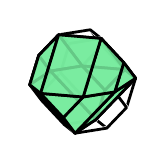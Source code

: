 % polymake for julian
% Thu Jul  5 23:35:48 2018
% unnamed

\begin{tikzpicture}[x  = {(0.9cm,-0.076cm)},
                    y  = {(-0.06cm,0.95cm)},
                    z  = {(-0.44cm,-0.29cm)},
                    scale = .3,
                    color = {lightgray}]


  % DEF POINTS
  \coordinate (v0_unnamed__1) at (2, 1, 0);
  \coordinate (v1_unnamed__1) at (1, 2, 0);
  \coordinate (v2_unnamed__1) at (2, 0, 1);
  \coordinate (v3_unnamed__1) at (1, 0, 2);
  \coordinate (v4_unnamed__1) at (0, 2, 1);
  \coordinate (v5_unnamed__1) at (2, 0, -1);
  \coordinate (v6_unnamed__1) at (0, 1, 2);
  \coordinate (v7_unnamed__1) at (1, 0, -2);
  \coordinate (v8_unnamed__1) at (0, 2, -1);
  \coordinate (v9_unnamed__1) at (2, -1, 0);
  \coordinate (v10_unnamed__1) at (0, 1, -2);
  \coordinate (v11_unnamed__1) at (1, -2, 0);
  \coordinate (v12_unnamed__1) at (0, -1, 2);
  \coordinate (v13_unnamed__1) at (-1, 2, 0);
  \coordinate (v14_unnamed__1) at (0, -2, 1);
  \coordinate (v15_unnamed__1) at (-2, 1, 0);
  \coordinate (v16_unnamed__1) at (-1, 0, 2);
  \coordinate (v17_unnamed__1) at (0, -1, -2);
  \coordinate (v18_unnamed__1) at (-2, 0, 1);
  \coordinate (v19_unnamed__1) at (0, -2, -1);
  \coordinate (v20_unnamed__1) at (-1, 0, -2);
  \coordinate (v21_unnamed__1) at (-2, 0, -1);
  \coordinate (v22_unnamed__1) at (-1, -2, 0);
  \coordinate (v23_unnamed__1) at (-2, -1, 0);


  % EDGES STYLE
  \definecolor{edgecolor_unnamed__1}{rgb}{ 0,0,0 }
  \tikzstyle{facestyle_unnamed__1} = [fill=none, fill opacity=0.85, preaction={draw=white, line cap=round, line width=1.5 pt}, draw=edgecolor_unnamed__1, line width=1 pt, line cap=round, line join=round]


  % FACES and EDGES and POINTS in the right order
  \draw[facestyle_unnamed__1] (v10_unnamed__1) -- (v8_unnamed__1) -- (v1_unnamed__1) -- (v0_unnamed__1) -- (v5_unnamed__1) -- (v7_unnamed__1) -- (v10_unnamed__1) -- cycle;
  \draw[facestyle_unnamed__1] (v22_unnamed__1) -- (v19_unnamed__1) -- (v11_unnamed__1) -- (v14_unnamed__1) -- (v22_unnamed__1) -- cycle;
  \draw[facestyle_unnamed__1] (v23_unnamed__1) -- (v18_unnamed__1) -- (v15_unnamed__1) -- (v21_unnamed__1) -- (v23_unnamed__1) -- cycle;
  \draw[facestyle_unnamed__1] (v19_unnamed__1) -- (v17_unnamed__1) -- (v7_unnamed__1) -- (v5_unnamed__1) -- (v9_unnamed__1) -- (v11_unnamed__1) -- (v19_unnamed__1) -- cycle;
  \draw[facestyle_unnamed__1] (v21_unnamed__1) -- (v15_unnamed__1) -- (v13_unnamed__1) -- (v8_unnamed__1) -- (v10_unnamed__1) -- (v20_unnamed__1) -- (v21_unnamed__1) -- cycle;
  \draw[facestyle_unnamed__1] (v20_unnamed__1) -- (v10_unnamed__1) -- (v7_unnamed__1) -- (v17_unnamed__1) -- (v20_unnamed__1) -- cycle;


  %POINTS


  %FACETS
  \draw[facestyle_unnamed__1] (v23_unnamed__1) -- (v21_unnamed__1) -- (v20_unnamed__1) -- (v17_unnamed__1) -- (v19_unnamed__1) -- (v22_unnamed__1) -- (v23_unnamed__1) -- cycle;


  %POINTS


  %FACETS
  \draw[facestyle_unnamed__1] (v16_unnamed__1) -- (v18_unnamed__1) -- (v23_unnamed__1) -- (v22_unnamed__1) -- (v14_unnamed__1) -- (v12_unnamed__1) -- (v16_unnamed__1) -- cycle;


  %POINTS


  %FACETS
  \draw[facestyle_unnamed__1] (v13_unnamed__1) -- (v4_unnamed__1) -- (v1_unnamed__1) -- (v8_unnamed__1) -- (v13_unnamed__1) -- cycle;


  %POINTS


  %FACETS
  \draw[facestyle_unnamed__1] (v0_unnamed__1) -- (v2_unnamed__1) -- (v9_unnamed__1) -- (v5_unnamed__1) -- (v0_unnamed__1) -- cycle;


  %POINTS


  %FACETS
  \draw[facestyle_unnamed__1] (v15_unnamed__1) -- (v18_unnamed__1) -- (v16_unnamed__1) -- (v6_unnamed__1) -- (v4_unnamed__1) -- (v13_unnamed__1) -- (v15_unnamed__1) -- cycle;


  %POINTS


  %FACETS
  \draw[facestyle_unnamed__1] (v12_unnamed__1) -- (v14_unnamed__1) -- (v11_unnamed__1) -- (v9_unnamed__1) -- (v2_unnamed__1) -- (v3_unnamed__1) -- (v12_unnamed__1) -- cycle;


  %POINTS


  %FACETS
  \draw[facestyle_unnamed__1] (v6_unnamed__1) -- (v16_unnamed__1) -- (v12_unnamed__1) -- (v3_unnamed__1) -- (v6_unnamed__1) -- cycle;


  %POINTS


  %FACETS
  \draw[facestyle_unnamed__1] (v4_unnamed__1) -- (v6_unnamed__1) -- (v3_unnamed__1) -- (v2_unnamed__1) -- (v0_unnamed__1) -- (v1_unnamed__1) -- (v4_unnamed__1) -- cycle;


  %POINTS


  %FACETS

  % DEF POINTS
  \coordinate (v0_unnamed__2) at (2, 1, 0);
  \coordinate (v1_unnamed__2) at (1, 2, 0);
  \coordinate (v2_unnamed__2) at (2, 0, 1);
  \coordinate (v3_unnamed__2) at (1, 0, 2);
  \coordinate (v4_unnamed__2) at (2, 0, -1);
  \coordinate (v5_unnamed__2) at (1, 0, -2);
  \coordinate (v6_unnamed__2) at (0, -1, 2);
  \coordinate (v7_unnamed__2) at (-1, 2, 0);
  \coordinate (v8_unnamed__2) at (0, -2, 1);
  \coordinate (v9_unnamed__2) at (-2, 1, 0);
  \coordinate (v10_unnamed__2) at (-1, 0, 2);
  \coordinate (v11_unnamed__2) at (0, -1, -2);
  \coordinate (v12_unnamed__2) at (-2, 0, 1);
  \coordinate (v13_unnamed__2) at (0, -2, -1);
  \coordinate (v14_unnamed__2) at (-1, 0, -2);
  \coordinate (v15_unnamed__2) at (-2, 0, -1);


  % EDGES STYLE
  \definecolor{edgecolor_unnamed__2}{rgb}{ 0,0,0 }

  % FACES STYLE
  \definecolor{facetcolor_unnamed__2}{rgb}{ 0.467,0.925,0.62 }

  \tikzstyle{facestyle_unnamed__2} = [fill=facetcolor_unnamed__2, fill opacity=0.85, draw=edgecolor_unnamed__2, line width=1 pt, line cap=round, line join=round]


  % FACES and EDGES and POINTS in the right order
  \draw[facestyle_unnamed__2] (v4_unnamed__2) -- (v5_unnamed__2) -- (v1_unnamed__2) -- (v0_unnamed__2) -- (v4_unnamed__2) -- cycle;
  \draw[facestyle_unnamed__2] (v15_unnamed__2) -- (v12_unnamed__2) -- (v9_unnamed__2) -- (v15_unnamed__2) -- cycle;
  \draw[facestyle_unnamed__2] (v4_unnamed__2) -- (v13_unnamed__2) -- (v11_unnamed__2) -- (v5_unnamed__2) -- (v4_unnamed__2) -- cycle;
  \draw[facestyle_unnamed__2] (v14_unnamed__2) -- (v7_unnamed__2) -- (v1_unnamed__2) -- (v5_unnamed__2) -- (v14_unnamed__2) -- cycle;
  \draw[facestyle_unnamed__2] (v15_unnamed__2) -- (v9_unnamed__2) -- (v7_unnamed__2) -- (v14_unnamed__2) -- (v15_unnamed__2) -- cycle;
  \draw[facestyle_unnamed__2] (v15_unnamed__2) -- (v13_unnamed__2) -- (v8_unnamed__2) -- (v12_unnamed__2) -- (v15_unnamed__2) -- cycle;
  \draw[facestyle_unnamed__2] (v5_unnamed__2) -- (v11_unnamed__2) -- (v14_unnamed__2) -- (v5_unnamed__2) -- cycle;


  %POINTS


  %FACETS
  \draw[facestyle_unnamed__2] (v11_unnamed__2) -- (v13_unnamed__2) -- (v15_unnamed__2) -- (v14_unnamed__2) -- (v11_unnamed__2) -- cycle;


  %POINTS


  %FACETS
  \draw[facestyle_unnamed__2] (v12_unnamed__2) -- (v8_unnamed__2) -- (v6_unnamed__2) -- (v10_unnamed__2) -- (v12_unnamed__2) -- cycle;
  \draw[facestyle_unnamed__2] (v8_unnamed__2) -- (v13_unnamed__2) -- (v4_unnamed__2) -- (v2_unnamed__2) -- (v8_unnamed__2) -- cycle;


  %POINTS


  %FACETS
  \draw[facestyle_unnamed__2] (v2_unnamed__2) -- (v4_unnamed__2) -- (v0_unnamed__2) -- (v2_unnamed__2) -- cycle;


  %POINTS


  %FACETS
  \draw[facestyle_unnamed__2] (v12_unnamed__2) -- (v10_unnamed__2) -- (v7_unnamed__2) -- (v9_unnamed__2) -- (v12_unnamed__2) -- cycle;


  %POINTS


  %FACETS
  \draw[facestyle_unnamed__2] (v8_unnamed__2) -- (v2_unnamed__2) -- (v3_unnamed__2) -- (v6_unnamed__2) -- (v8_unnamed__2) -- cycle;


  %POINTS


  %FACETS
  \draw[facestyle_unnamed__2] (v10_unnamed__2) -- (v6_unnamed__2) -- (v3_unnamed__2) -- (v10_unnamed__2) -- cycle;


  %POINTS


  %FACETS
  \draw[facestyle_unnamed__2] (v2_unnamed__2) -- (v0_unnamed__2) -- (v1_unnamed__2) -- (v3_unnamed__2) -- (v2_unnamed__2) -- cycle;


  %POINTS


  %FACETS
  \draw[facestyle_unnamed__2] (v10_unnamed__2) -- (v3_unnamed__2) -- (v1_unnamed__2) -- (v7_unnamed__2) -- (v10_unnamed__2) -- cycle;


  %POINTS


  %FACETS

\end{tikzpicture}
